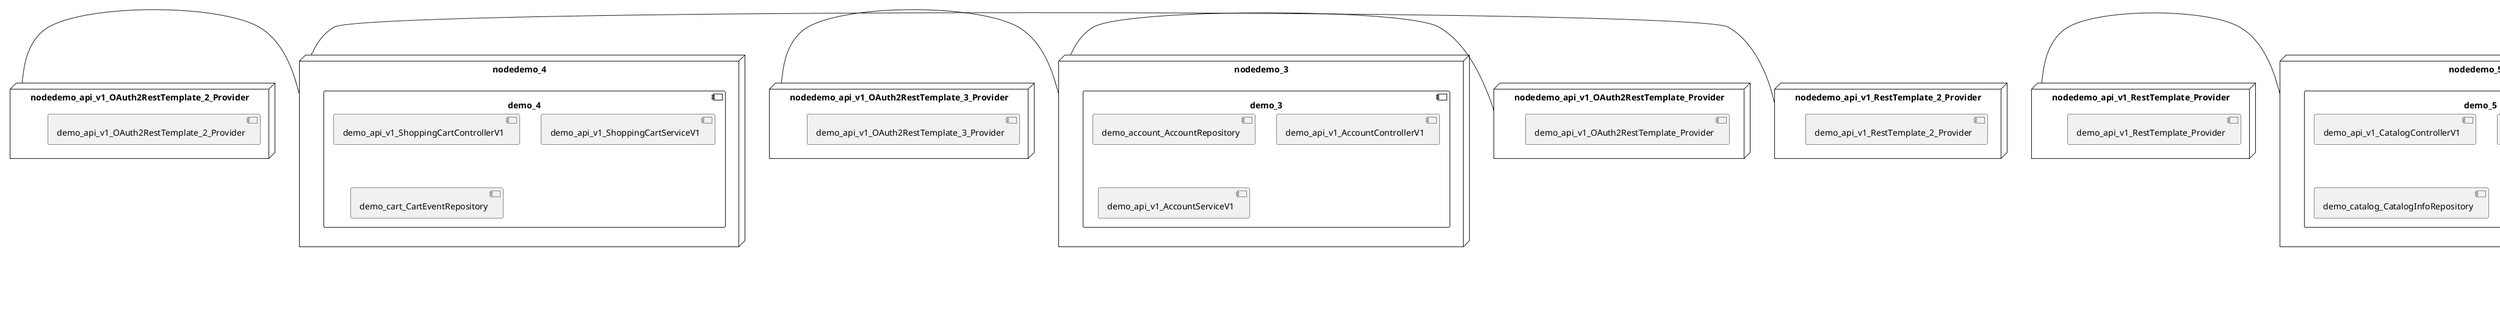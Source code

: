 @startuml
skinparam fixCircleLabelOverlapping true
skinparam componentStyle uml2
node nodedemo {
component demo {
[demo_api_v1_UserControllerV1] [[kbastani-spring-cloud-event-sourcing-example.system#_eBoMAM_DEe-Hz4PM3mz4vQ]]
[demo_api_v1_UserServiceV1] [[kbastani-spring-cloud-event-sourcing-example.system#_eBoMAM_DEe-Hz4PM3mz4vQ]]
[demo_user_UserRepository] [[kbastani-spring-cloud-event-sourcing-example.system#_eBoMAM_DEe-Hz4PM3mz4vQ]]
}
}
node nodedemo_2 {
component demo_2 {
[DatabaseInitializer] [[kbastani-spring-cloud-event-sourcing-example.system#_eBoMAM_DEe-Hz4PM3mz4vQ]]
[demo_api_v1_OrderControllerV1] [[kbastani-spring-cloud-event-sourcing-example.system#_eBoMAM_DEe-Hz4PM3mz4vQ]]
[demo_api_v1_OrderServiceV1] [[kbastani-spring-cloud-event-sourcing-example.system#_eBoMAM_DEe-Hz4PM3mz4vQ]]
[demo_config_DatabaseInitializer] [[kbastani-spring-cloud-event-sourcing-example.system#_eBoMAM_DEe-Hz4PM3mz4vQ]]
[demo_invoice_InvoiceRepository] [[kbastani-spring-cloud-event-sourcing-example.system#_eBoMAM_DEe-Hz4PM3mz4vQ]]
[demo_order_OrderEventRepository] [[kbastani-spring-cloud-event-sourcing-example.system#_eBoMAM_DEe-Hz4PM3mz4vQ]]
[demo_order_OrderRepository] [[kbastani-spring-cloud-event-sourcing-example.system#_eBoMAM_DEe-Hz4PM3mz4vQ]]
}
}
node nodedemo_3 {
component demo_3 {
[demo_account_AccountRepository] [[kbastani-spring-cloud-event-sourcing-example.system#_eBoMAM_DEe-Hz4PM3mz4vQ]]
[demo_api_v1_AccountControllerV1] [[kbastani-spring-cloud-event-sourcing-example.system#_eBoMAM_DEe-Hz4PM3mz4vQ]]
[demo_api_v1_AccountServiceV1] [[kbastani-spring-cloud-event-sourcing-example.system#_eBoMAM_DEe-Hz4PM3mz4vQ]]
}
}
node nodedemo_4 {
component demo_4 {
[demo_api_v1_ShoppingCartControllerV1] [[kbastani-spring-cloud-event-sourcing-example.system#_eBoMAM_DEe-Hz4PM3mz4vQ]]
[demo_api_v1_ShoppingCartServiceV1] [[kbastani-spring-cloud-event-sourcing-example.system#_eBoMAM_DEe-Hz4PM3mz4vQ]]
[demo_cart_CartEventRepository] [[kbastani-spring-cloud-event-sourcing-example.system#_eBoMAM_DEe-Hz4PM3mz4vQ]]
}
}
node nodedemo_5 {
component demo_5 {
[demo_api_v1_CatalogControllerV1] [[kbastani-spring-cloud-event-sourcing-example.system#_eBoMAM_DEe-Hz4PM3mz4vQ]]
[demo_api_v1_CatalogServiceV1] [[kbastani-spring-cloud-event-sourcing-example.system#_eBoMAM_DEe-Hz4PM3mz4vQ]]
[demo_catalog_CatalogInfoRepository] [[kbastani-spring-cloud-event-sourcing-example.system#_eBoMAM_DEe-Hz4PM3mz4vQ]]
}
}
node nodedemo_6 {
component demo_6 {
[demo_UserController] [[kbastani-spring-cloud-event-sourcing-example.system#_eBoMAM_DEe-Hz4PM3mz4vQ]]
[demo_UserRepository] [[kbastani-spring-cloud-event-sourcing-example.system#_eBoMAM_DEe-Hz4PM3mz4vQ]]
[demo_UserService] [[kbastani-spring-cloud-event-sourcing-example.system#_eBoMAM_DEe-Hz4PM3mz4vQ]]
[demo_login_UserController] [[kbastani-spring-cloud-event-sourcing-example.system#_eBoMAM_DEe-Hz4PM3mz4vQ]]
}
}
node nodedemo_v1 {
component demo_v1 {
[demo_v1_InventoryControllerV1] [[kbastani-spring-cloud-event-sourcing-example.system#_eBoMAM_DEe-Hz4PM3mz4vQ]]
[demo_v1_InventoryServiceV1] [[kbastani-spring-cloud-event-sourcing-example.system#_eBoMAM_DEe-Hz4PM3mz4vQ]]
}
}
node nodedemo_api_v1_OAuth2RestTemplate_2_Provider {
[demo_api_v1_OAuth2RestTemplate_2_Provider] [[kbastani-spring-cloud-event-sourcing-example.system#_eBoMAM_DEe-Hz4PM3mz4vQ]]
}
node nodedemo_api_v1_OAuth2RestTemplate_3_Provider {
[demo_api_v1_OAuth2RestTemplate_3_Provider] [[kbastani-spring-cloud-event-sourcing-example.system#_eBoMAM_DEe-Hz4PM3mz4vQ]]
}
node nodedemo_api_v1_OAuth2RestTemplate_Provider {
[demo_api_v1_OAuth2RestTemplate_Provider] [[kbastani-spring-cloud-event-sourcing-example.system#_eBoMAM_DEe-Hz4PM3mz4vQ]]
}
node nodedemo_api_v1_RestTemplate_2_Provider {
[demo_api_v1_RestTemplate_2_Provider] [[kbastani-spring-cloud-event-sourcing-example.system#_eBoMAM_DEe-Hz4PM3mz4vQ]]
}
node nodedemo_api_v1_RestTemplate_Provider {
[demo_api_v1_RestTemplate_Provider] [[kbastani-spring-cloud-event-sourcing-example.system#_eBoMAM_DEe-Hz4PM3mz4vQ]]
}
node nodedemo_inventory_InventoryRepository_Provider {
[demo_inventory_InventoryRepository_Provider] [[kbastani-spring-cloud-event-sourcing-example.system#_eBoMAM_DEe-Hz4PM3mz4vQ]]
}
node nodedemo_login_AuthenticationManager_Provider {
[demo_login_AuthenticationManager_Provider] [[kbastani-spring-cloud-event-sourcing-example.system#_eBoMAM_DEe-Hz4PM3mz4vQ]]
}
node nodedemo_login_ClientDetailsService_Provider {
[demo_login_ClientDetailsService_Provider] [[kbastani-spring-cloud-event-sourcing-example.system#_eBoMAM_DEe-Hz4PM3mz4vQ]]
}
node nodedemo_login_HttpSessionSecurityContextRepository_Provider {
[demo_login_HttpSessionSecurityContextRepository_Provider] [[kbastani-spring-cloud-event-sourcing-example.system#_eBoMAM_DEe-Hz4PM3mz4vQ]]
}
node nodedemo_login_LoginController {
[demo_login_LoginController] [[kbastani-spring-cloud-event-sourcing-example.system#_eBoMAM_DEe-Hz4PM3mz4vQ]]
}
node nodedemo_product_ProductRepository_Provider {
[demo_product_ProductRepository_Provider] [[kbastani-spring-cloud-event-sourcing-example.system#_eBoMAM_DEe-Hz4PM3mz4vQ]]
}
node nodedemo_user_UserClientV1 {
[demo_user_UserClientV1] [[kbastani-spring-cloud-event-sourcing-example.system#_eBoMAM_DEe-Hz4PM3mz4vQ]]
}
node nodedemo_v1_Session_Provider {
[demo_v1_Session_Provider] [[kbastani-spring-cloud-event-sourcing-example.system#_eBoMAM_DEe-Hz4PM3mz4vQ]]
}
[nodedemo_api_v1_OAuth2RestTemplate_2_Provider] - [nodedemo_4]
[nodedemo_api_v1_OAuth2RestTemplate_3_Provider] - [nodedemo_3]
[nodedemo_api_v1_OAuth2RestTemplate_Provider] - [nodedemo_3]
[nodedemo_api_v1_RestTemplate_2_Provider] - [nodedemo_4]
[nodedemo_api_v1_RestTemplate_Provider] - [nodedemo_5]
[nodedemo_inventory_InventoryRepository_Provider] - [nodedemo_v1]
[nodedemo_login_AuthenticationManager_Provider] - [nodedemo_login_LoginController]
[nodedemo_login_ClientDetailsService_Provider] - [nodedemo_login_LoginController]
[nodedemo_login_HttpSessionSecurityContextRepository_Provider] - [nodedemo_login_LoginController]
[nodedemo_product_ProductRepository_Provider] - [nodedemo_v1]
[nodedemo_v1_Session_Provider] - [nodedemo_v1]
[nodedemo] - [nodedemo_user_UserClientV1]

@enduml
